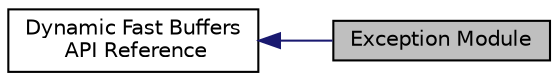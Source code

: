 digraph "Exception Module"
{
  edge [fontname="Helvetica",fontsize="10",labelfontname="Helvetica",labelfontsize="10"];
  node [fontname="Helvetica",fontsize="10",shape=record];
  rankdir=LR;
  Node1 [label="Dynamic Fast Buffers\l API Reference",height=0.2,width=0.4,color="black", fillcolor="white", style="filled",URL="$group___d_y_n_a_m_i_c_f_a_s_t_b_u_f_f_e_r_s_a_p_i_r_e_f_e_r_e_n_c_e.html",tooltip="DFB internal API divided in modules. "];
  Node0 [label="Exception Module",height=0.2,width=0.4,color="black", fillcolor="grey75", style="filled" fontcolor="black"];
  Node1->Node0 [shape=plaintext, color="midnightblue", dir="back", style="solid"];
}
